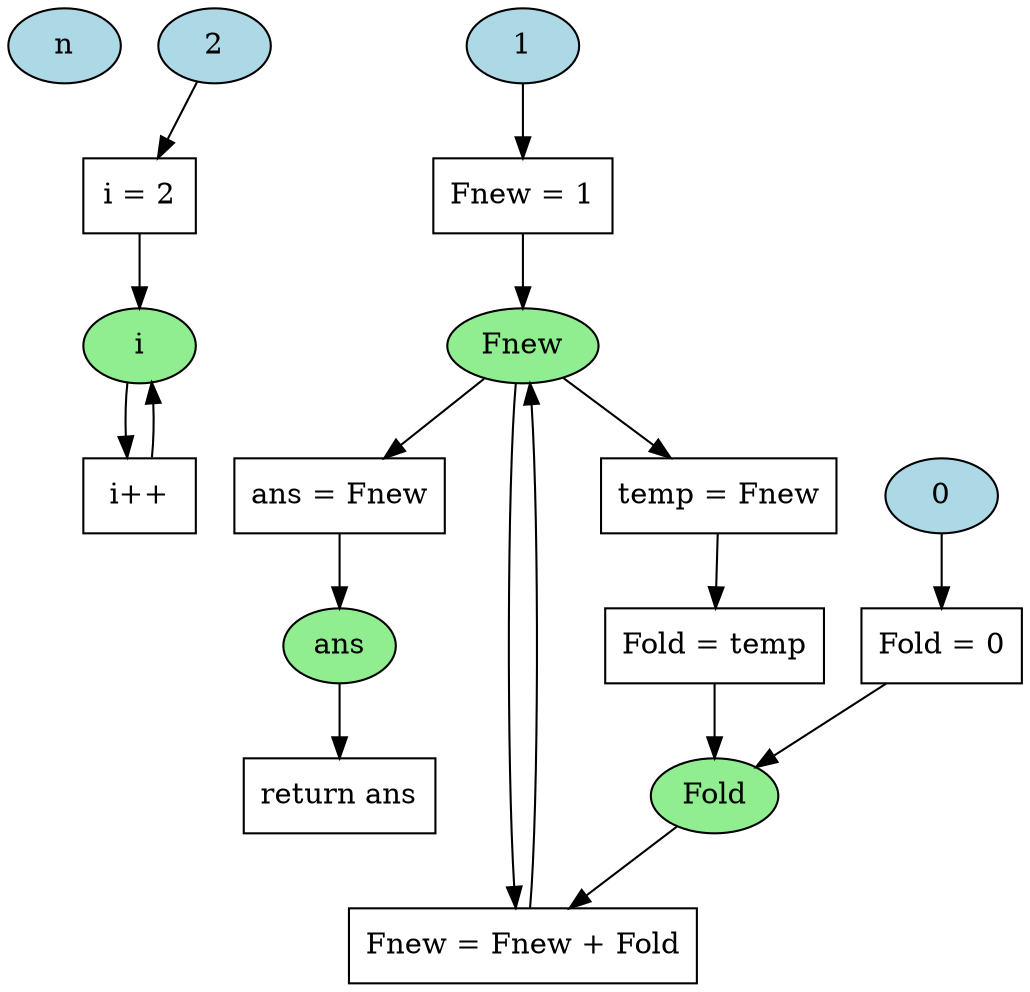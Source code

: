 digraph DFG_fib {
    node [shape=ellipse, style=filled, fillcolor=lightblue];
    n_input [label="n"];
    const_1 [label="1"];
    const_0 [label="0"];
    const_2 [label="2"];

    node [shape=box, style="", fillcolor=""];
    op_init_fnew [label="Fnew = 1"];
    op_init_fold [label="Fold = 0"];
    op_init_i [label="i = 2"];
    op_temp [label="temp = Fnew"];
    op_update_fnew [label="Fnew = Fnew + Fold"];
    op_update_fold [label="Fold = temp"];
    op_inc_i [label="i++"];
    op_ans [label="ans = Fnew"];
    op_return [label="return ans"];

    node [shape=ellipse, style=filled, fillcolor=lightgreen];
    Fnew_out [label="Fnew"];
    Fold_out [label="Fold"];
    i_out [label="i"];
    ans_out [label="ans"];

    const_1 -> op_init_fnew;
    const_0 -> op_init_fold;
    const_2 -> op_init_i;
    op_init_fnew -> Fnew_out;
    op_init_fold -> Fold_out;
    op_init_i -> i_out;
    Fnew_out -> op_temp;
    op_temp -> op_update_fold;
    Fnew_out -> op_update_fnew;
    Fold_out -> op_update_fnew;
    op_update_fnew -> Fnew_out;
    op_update_fold -> Fold_out;
    i_out -> op_inc_i;
    op_inc_i -> i_out;
    Fnew_out -> op_ans;
    op_ans -> ans_out;
    ans_out -> op_return;
    n_input -> op_init_i [style=invis]; // n is used only in condition, not in data operations
}